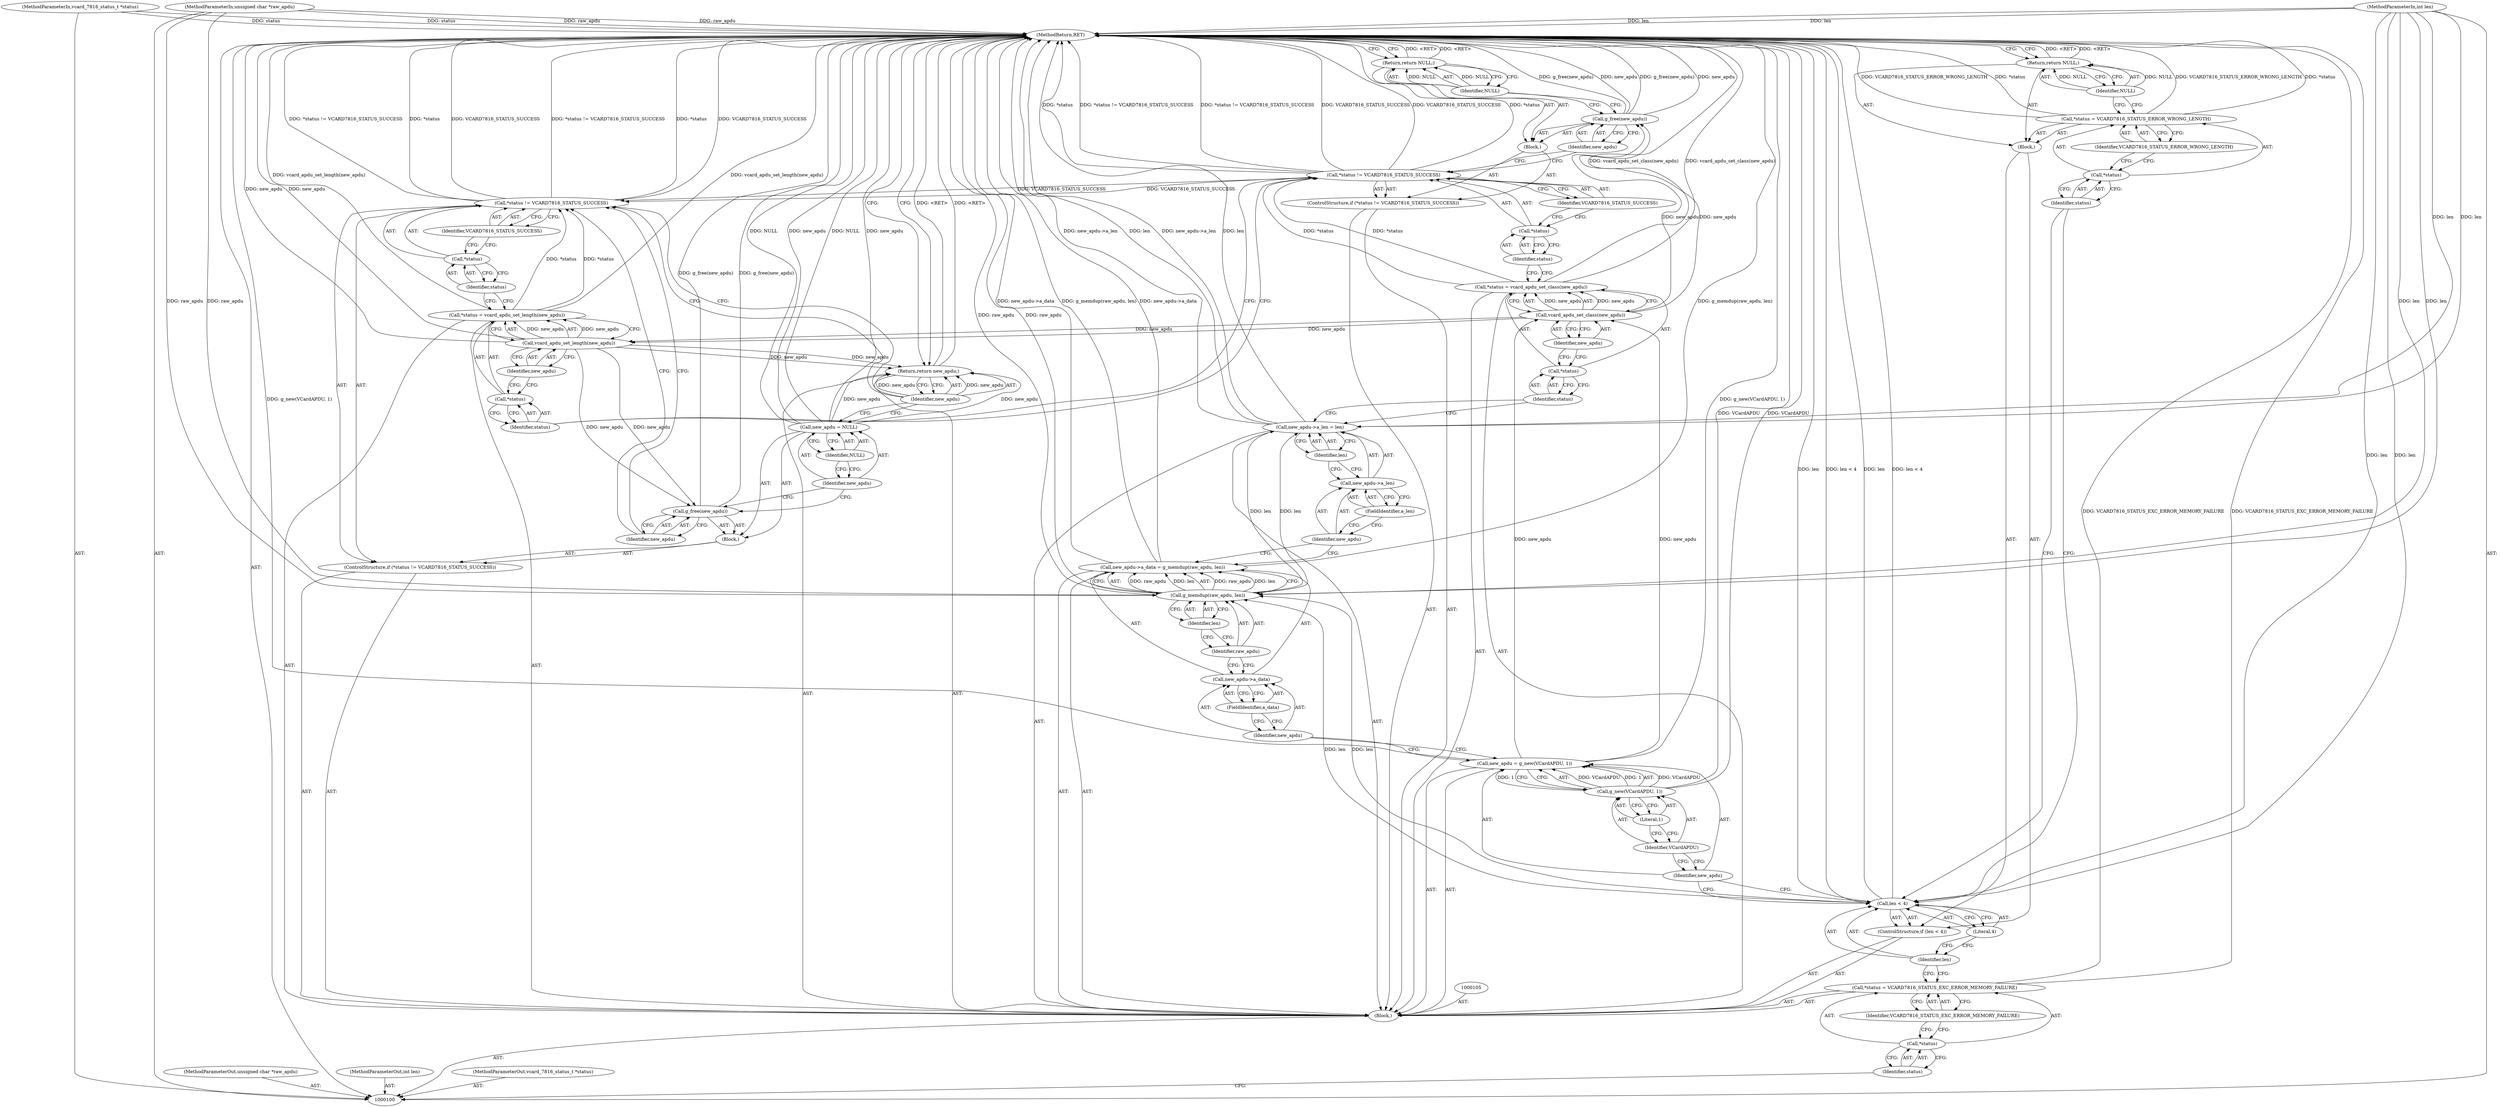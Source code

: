 digraph "1_spice_9113dc6a303604a2d9812ac70c17d076ef11886c" {
"1000171" [label="(MethodReturn,RET)"];
"1000101" [label="(MethodParameterIn,unsigned char *raw_apdu)"];
"1000225" [label="(MethodParameterOut,unsigned char *raw_apdu)"];
"1000102" [label="(MethodParameterIn,int len)"];
"1000226" [label="(MethodParameterOut,int len)"];
"1000103" [label="(MethodParameterIn,vcard_7816_status_t *status)"];
"1000227" [label="(MethodParameterOut,vcard_7816_status_t *status)"];
"1000123" [label="(Call,g_new(VCardAPDU, 1))"];
"1000124" [label="(Identifier,VCardAPDU)"];
"1000125" [label="(Literal,1)"];
"1000121" [label="(Call,new_apdu = g_new(VCardAPDU, 1))"];
"1000122" [label="(Identifier,new_apdu)"];
"1000129" [label="(FieldIdentifier,a_data)"];
"1000130" [label="(Call,g_memdup(raw_apdu, len))"];
"1000131" [label="(Identifier,raw_apdu)"];
"1000126" [label="(Call,new_apdu->a_data = g_memdup(raw_apdu, len))"];
"1000127" [label="(Call,new_apdu->a_data)"];
"1000128" [label="(Identifier,new_apdu)"];
"1000132" [label="(Identifier,len)"];
"1000136" [label="(FieldIdentifier,a_len)"];
"1000137" [label="(Identifier,len)"];
"1000133" [label="(Call,new_apdu->a_len = len)"];
"1000134" [label="(Call,new_apdu->a_len)"];
"1000135" [label="(Identifier,new_apdu)"];
"1000141" [label="(Call,vcard_apdu_set_class(new_apdu))"];
"1000142" [label="(Identifier,new_apdu)"];
"1000138" [label="(Call,*status = vcard_apdu_set_class(new_apdu))"];
"1000139" [label="(Call,*status)"];
"1000140" [label="(Identifier,status)"];
"1000146" [label="(Identifier,status)"];
"1000147" [label="(Identifier,VCARD7816_STATUS_SUCCESS)"];
"1000148" [label="(Block,)"];
"1000143" [label="(ControlStructure,if (*status != VCARD7816_STATUS_SUCCESS))"];
"1000144" [label="(Call,*status != VCARD7816_STATUS_SUCCESS)"];
"1000145" [label="(Call,*status)"];
"1000150" [label="(Identifier,new_apdu)"];
"1000149" [label="(Call,g_free(new_apdu))"];
"1000152" [label="(Identifier,NULL)"];
"1000151" [label="(Return,return NULL;)"];
"1000156" [label="(Call,vcard_apdu_set_length(new_apdu))"];
"1000157" [label="(Identifier,new_apdu)"];
"1000153" [label="(Call,*status = vcard_apdu_set_length(new_apdu))"];
"1000154" [label="(Call,*status)"];
"1000155" [label="(Identifier,status)"];
"1000104" [label="(Block,)"];
"1000161" [label="(Identifier,status)"];
"1000162" [label="(Identifier,VCARD7816_STATUS_SUCCESS)"];
"1000163" [label="(Block,)"];
"1000158" [label="(ControlStructure,if (*status != VCARD7816_STATUS_SUCCESS))"];
"1000159" [label="(Call,*status != VCARD7816_STATUS_SUCCESS)"];
"1000160" [label="(Call,*status)"];
"1000165" [label="(Identifier,new_apdu)"];
"1000164" [label="(Call,g_free(new_apdu))"];
"1000168" [label="(Identifier,NULL)"];
"1000166" [label="(Call,new_apdu = NULL)"];
"1000167" [label="(Identifier,new_apdu)"];
"1000170" [label="(Identifier,new_apdu)"];
"1000169" [label="(Return,return new_apdu;)"];
"1000109" [label="(Identifier,VCARD7816_STATUS_EXC_ERROR_MEMORY_FAILURE)"];
"1000106" [label="(Call,*status = VCARD7816_STATUS_EXC_ERROR_MEMORY_FAILURE)"];
"1000107" [label="(Call,*status)"];
"1000108" [label="(Identifier,status)"];
"1000113" [label="(Literal,4)"];
"1000114" [label="(Block,)"];
"1000110" [label="(ControlStructure,if (len < 4))"];
"1000111" [label="(Call,len < 4)"];
"1000112" [label="(Identifier,len)"];
"1000118" [label="(Identifier,VCARD7816_STATUS_ERROR_WRONG_LENGTH)"];
"1000115" [label="(Call,*status = VCARD7816_STATUS_ERROR_WRONG_LENGTH)"];
"1000116" [label="(Call,*status)"];
"1000117" [label="(Identifier,status)"];
"1000120" [label="(Identifier,NULL)"];
"1000119" [label="(Return,return NULL;)"];
"1000171" -> "1000100"  [label="AST: "];
"1000171" -> "1000119"  [label="CFG: "];
"1000171" -> "1000151"  [label="CFG: "];
"1000171" -> "1000169"  [label="CFG: "];
"1000169" -> "1000171"  [label="DDG: <RET>"];
"1000119" -> "1000171"  [label="DDG: <RET>"];
"1000151" -> "1000171"  [label="DDG: <RET>"];
"1000159" -> "1000171"  [label="DDG: *status != VCARD7816_STATUS_SUCCESS"];
"1000159" -> "1000171"  [label="DDG: *status"];
"1000159" -> "1000171"  [label="DDG: VCARD7816_STATUS_SUCCESS"];
"1000156" -> "1000171"  [label="DDG: new_apdu"];
"1000149" -> "1000171"  [label="DDG: g_free(new_apdu)"];
"1000149" -> "1000171"  [label="DDG: new_apdu"];
"1000115" -> "1000171"  [label="DDG: VCARD7816_STATUS_ERROR_WRONG_LENGTH"];
"1000115" -> "1000171"  [label="DDG: *status"];
"1000101" -> "1000171"  [label="DDG: raw_apdu"];
"1000144" -> "1000171"  [label="DDG: *status"];
"1000144" -> "1000171"  [label="DDG: *status != VCARD7816_STATUS_SUCCESS"];
"1000144" -> "1000171"  [label="DDG: VCARD7816_STATUS_SUCCESS"];
"1000166" -> "1000171"  [label="DDG: NULL"];
"1000166" -> "1000171"  [label="DDG: new_apdu"];
"1000126" -> "1000171"  [label="DDG: g_memdup(raw_apdu, len)"];
"1000126" -> "1000171"  [label="DDG: new_apdu->a_data"];
"1000164" -> "1000171"  [label="DDG: g_free(new_apdu)"];
"1000121" -> "1000171"  [label="DDG: g_new(VCardAPDU, 1)"];
"1000138" -> "1000171"  [label="DDG: vcard_apdu_set_class(new_apdu)"];
"1000103" -> "1000171"  [label="DDG: status"];
"1000133" -> "1000171"  [label="DDG: new_apdu->a_len"];
"1000133" -> "1000171"  [label="DDG: len"];
"1000102" -> "1000171"  [label="DDG: len"];
"1000111" -> "1000171"  [label="DDG: len"];
"1000111" -> "1000171"  [label="DDG: len < 4"];
"1000153" -> "1000171"  [label="DDG: vcard_apdu_set_length(new_apdu)"];
"1000106" -> "1000171"  [label="DDG: VCARD7816_STATUS_EXC_ERROR_MEMORY_FAILURE"];
"1000130" -> "1000171"  [label="DDG: raw_apdu"];
"1000123" -> "1000171"  [label="DDG: VCardAPDU"];
"1000101" -> "1000100"  [label="AST: "];
"1000101" -> "1000171"  [label="DDG: raw_apdu"];
"1000101" -> "1000130"  [label="DDG: raw_apdu"];
"1000225" -> "1000100"  [label="AST: "];
"1000102" -> "1000100"  [label="AST: "];
"1000102" -> "1000171"  [label="DDG: len"];
"1000102" -> "1000111"  [label="DDG: len"];
"1000102" -> "1000130"  [label="DDG: len"];
"1000102" -> "1000133"  [label="DDG: len"];
"1000226" -> "1000100"  [label="AST: "];
"1000103" -> "1000100"  [label="AST: "];
"1000103" -> "1000171"  [label="DDG: status"];
"1000227" -> "1000100"  [label="AST: "];
"1000123" -> "1000121"  [label="AST: "];
"1000123" -> "1000125"  [label="CFG: "];
"1000124" -> "1000123"  [label="AST: "];
"1000125" -> "1000123"  [label="AST: "];
"1000121" -> "1000123"  [label="CFG: "];
"1000123" -> "1000171"  [label="DDG: VCardAPDU"];
"1000123" -> "1000121"  [label="DDG: VCardAPDU"];
"1000123" -> "1000121"  [label="DDG: 1"];
"1000124" -> "1000123"  [label="AST: "];
"1000124" -> "1000122"  [label="CFG: "];
"1000125" -> "1000124"  [label="CFG: "];
"1000125" -> "1000123"  [label="AST: "];
"1000125" -> "1000124"  [label="CFG: "];
"1000123" -> "1000125"  [label="CFG: "];
"1000121" -> "1000104"  [label="AST: "];
"1000121" -> "1000123"  [label="CFG: "];
"1000122" -> "1000121"  [label="AST: "];
"1000123" -> "1000121"  [label="AST: "];
"1000128" -> "1000121"  [label="CFG: "];
"1000121" -> "1000171"  [label="DDG: g_new(VCardAPDU, 1)"];
"1000123" -> "1000121"  [label="DDG: VCardAPDU"];
"1000123" -> "1000121"  [label="DDG: 1"];
"1000121" -> "1000141"  [label="DDG: new_apdu"];
"1000122" -> "1000121"  [label="AST: "];
"1000122" -> "1000111"  [label="CFG: "];
"1000124" -> "1000122"  [label="CFG: "];
"1000129" -> "1000127"  [label="AST: "];
"1000129" -> "1000128"  [label="CFG: "];
"1000127" -> "1000129"  [label="CFG: "];
"1000130" -> "1000126"  [label="AST: "];
"1000130" -> "1000132"  [label="CFG: "];
"1000131" -> "1000130"  [label="AST: "];
"1000132" -> "1000130"  [label="AST: "];
"1000126" -> "1000130"  [label="CFG: "];
"1000130" -> "1000171"  [label="DDG: raw_apdu"];
"1000130" -> "1000126"  [label="DDG: raw_apdu"];
"1000130" -> "1000126"  [label="DDG: len"];
"1000101" -> "1000130"  [label="DDG: raw_apdu"];
"1000111" -> "1000130"  [label="DDG: len"];
"1000102" -> "1000130"  [label="DDG: len"];
"1000130" -> "1000133"  [label="DDG: len"];
"1000131" -> "1000130"  [label="AST: "];
"1000131" -> "1000127"  [label="CFG: "];
"1000132" -> "1000131"  [label="CFG: "];
"1000126" -> "1000104"  [label="AST: "];
"1000126" -> "1000130"  [label="CFG: "];
"1000127" -> "1000126"  [label="AST: "];
"1000130" -> "1000126"  [label="AST: "];
"1000135" -> "1000126"  [label="CFG: "];
"1000126" -> "1000171"  [label="DDG: g_memdup(raw_apdu, len)"];
"1000126" -> "1000171"  [label="DDG: new_apdu->a_data"];
"1000130" -> "1000126"  [label="DDG: raw_apdu"];
"1000130" -> "1000126"  [label="DDG: len"];
"1000127" -> "1000126"  [label="AST: "];
"1000127" -> "1000129"  [label="CFG: "];
"1000128" -> "1000127"  [label="AST: "];
"1000129" -> "1000127"  [label="AST: "];
"1000131" -> "1000127"  [label="CFG: "];
"1000128" -> "1000127"  [label="AST: "];
"1000128" -> "1000121"  [label="CFG: "];
"1000129" -> "1000128"  [label="CFG: "];
"1000132" -> "1000130"  [label="AST: "];
"1000132" -> "1000131"  [label="CFG: "];
"1000130" -> "1000132"  [label="CFG: "];
"1000136" -> "1000134"  [label="AST: "];
"1000136" -> "1000135"  [label="CFG: "];
"1000134" -> "1000136"  [label="CFG: "];
"1000137" -> "1000133"  [label="AST: "];
"1000137" -> "1000134"  [label="CFG: "];
"1000133" -> "1000137"  [label="CFG: "];
"1000133" -> "1000104"  [label="AST: "];
"1000133" -> "1000137"  [label="CFG: "];
"1000134" -> "1000133"  [label="AST: "];
"1000137" -> "1000133"  [label="AST: "];
"1000140" -> "1000133"  [label="CFG: "];
"1000133" -> "1000171"  [label="DDG: new_apdu->a_len"];
"1000133" -> "1000171"  [label="DDG: len"];
"1000130" -> "1000133"  [label="DDG: len"];
"1000102" -> "1000133"  [label="DDG: len"];
"1000134" -> "1000133"  [label="AST: "];
"1000134" -> "1000136"  [label="CFG: "];
"1000135" -> "1000134"  [label="AST: "];
"1000136" -> "1000134"  [label="AST: "];
"1000137" -> "1000134"  [label="CFG: "];
"1000135" -> "1000134"  [label="AST: "];
"1000135" -> "1000126"  [label="CFG: "];
"1000136" -> "1000135"  [label="CFG: "];
"1000141" -> "1000138"  [label="AST: "];
"1000141" -> "1000142"  [label="CFG: "];
"1000142" -> "1000141"  [label="AST: "];
"1000138" -> "1000141"  [label="CFG: "];
"1000141" -> "1000138"  [label="DDG: new_apdu"];
"1000121" -> "1000141"  [label="DDG: new_apdu"];
"1000141" -> "1000149"  [label="DDG: new_apdu"];
"1000141" -> "1000156"  [label="DDG: new_apdu"];
"1000142" -> "1000141"  [label="AST: "];
"1000142" -> "1000139"  [label="CFG: "];
"1000141" -> "1000142"  [label="CFG: "];
"1000138" -> "1000104"  [label="AST: "];
"1000138" -> "1000141"  [label="CFG: "];
"1000139" -> "1000138"  [label="AST: "];
"1000141" -> "1000138"  [label="AST: "];
"1000146" -> "1000138"  [label="CFG: "];
"1000138" -> "1000171"  [label="DDG: vcard_apdu_set_class(new_apdu)"];
"1000141" -> "1000138"  [label="DDG: new_apdu"];
"1000138" -> "1000144"  [label="DDG: *status"];
"1000139" -> "1000138"  [label="AST: "];
"1000139" -> "1000140"  [label="CFG: "];
"1000140" -> "1000139"  [label="AST: "];
"1000142" -> "1000139"  [label="CFG: "];
"1000140" -> "1000139"  [label="AST: "];
"1000140" -> "1000133"  [label="CFG: "];
"1000139" -> "1000140"  [label="CFG: "];
"1000146" -> "1000145"  [label="AST: "];
"1000146" -> "1000138"  [label="CFG: "];
"1000145" -> "1000146"  [label="CFG: "];
"1000147" -> "1000144"  [label="AST: "];
"1000147" -> "1000145"  [label="CFG: "];
"1000144" -> "1000147"  [label="CFG: "];
"1000148" -> "1000143"  [label="AST: "];
"1000149" -> "1000148"  [label="AST: "];
"1000151" -> "1000148"  [label="AST: "];
"1000143" -> "1000104"  [label="AST: "];
"1000144" -> "1000143"  [label="AST: "];
"1000148" -> "1000143"  [label="AST: "];
"1000144" -> "1000143"  [label="AST: "];
"1000144" -> "1000147"  [label="CFG: "];
"1000145" -> "1000144"  [label="AST: "];
"1000147" -> "1000144"  [label="AST: "];
"1000150" -> "1000144"  [label="CFG: "];
"1000155" -> "1000144"  [label="CFG: "];
"1000144" -> "1000171"  [label="DDG: *status"];
"1000144" -> "1000171"  [label="DDG: *status != VCARD7816_STATUS_SUCCESS"];
"1000144" -> "1000171"  [label="DDG: VCARD7816_STATUS_SUCCESS"];
"1000138" -> "1000144"  [label="DDG: *status"];
"1000144" -> "1000159"  [label="DDG: VCARD7816_STATUS_SUCCESS"];
"1000145" -> "1000144"  [label="AST: "];
"1000145" -> "1000146"  [label="CFG: "];
"1000146" -> "1000145"  [label="AST: "];
"1000147" -> "1000145"  [label="CFG: "];
"1000150" -> "1000149"  [label="AST: "];
"1000150" -> "1000144"  [label="CFG: "];
"1000149" -> "1000150"  [label="CFG: "];
"1000149" -> "1000148"  [label="AST: "];
"1000149" -> "1000150"  [label="CFG: "];
"1000150" -> "1000149"  [label="AST: "];
"1000152" -> "1000149"  [label="CFG: "];
"1000149" -> "1000171"  [label="DDG: g_free(new_apdu)"];
"1000149" -> "1000171"  [label="DDG: new_apdu"];
"1000141" -> "1000149"  [label="DDG: new_apdu"];
"1000152" -> "1000151"  [label="AST: "];
"1000152" -> "1000149"  [label="CFG: "];
"1000151" -> "1000152"  [label="CFG: "];
"1000152" -> "1000151"  [label="DDG: NULL"];
"1000151" -> "1000148"  [label="AST: "];
"1000151" -> "1000152"  [label="CFG: "];
"1000152" -> "1000151"  [label="AST: "];
"1000171" -> "1000151"  [label="CFG: "];
"1000151" -> "1000171"  [label="DDG: <RET>"];
"1000152" -> "1000151"  [label="DDG: NULL"];
"1000156" -> "1000153"  [label="AST: "];
"1000156" -> "1000157"  [label="CFG: "];
"1000157" -> "1000156"  [label="AST: "];
"1000153" -> "1000156"  [label="CFG: "];
"1000156" -> "1000171"  [label="DDG: new_apdu"];
"1000156" -> "1000153"  [label="DDG: new_apdu"];
"1000141" -> "1000156"  [label="DDG: new_apdu"];
"1000156" -> "1000164"  [label="DDG: new_apdu"];
"1000156" -> "1000169"  [label="DDG: new_apdu"];
"1000157" -> "1000156"  [label="AST: "];
"1000157" -> "1000154"  [label="CFG: "];
"1000156" -> "1000157"  [label="CFG: "];
"1000153" -> "1000104"  [label="AST: "];
"1000153" -> "1000156"  [label="CFG: "];
"1000154" -> "1000153"  [label="AST: "];
"1000156" -> "1000153"  [label="AST: "];
"1000161" -> "1000153"  [label="CFG: "];
"1000153" -> "1000171"  [label="DDG: vcard_apdu_set_length(new_apdu)"];
"1000156" -> "1000153"  [label="DDG: new_apdu"];
"1000153" -> "1000159"  [label="DDG: *status"];
"1000154" -> "1000153"  [label="AST: "];
"1000154" -> "1000155"  [label="CFG: "];
"1000155" -> "1000154"  [label="AST: "];
"1000157" -> "1000154"  [label="CFG: "];
"1000155" -> "1000154"  [label="AST: "];
"1000155" -> "1000144"  [label="CFG: "];
"1000154" -> "1000155"  [label="CFG: "];
"1000104" -> "1000100"  [label="AST: "];
"1000105" -> "1000104"  [label="AST: "];
"1000106" -> "1000104"  [label="AST: "];
"1000110" -> "1000104"  [label="AST: "];
"1000121" -> "1000104"  [label="AST: "];
"1000126" -> "1000104"  [label="AST: "];
"1000133" -> "1000104"  [label="AST: "];
"1000138" -> "1000104"  [label="AST: "];
"1000143" -> "1000104"  [label="AST: "];
"1000153" -> "1000104"  [label="AST: "];
"1000158" -> "1000104"  [label="AST: "];
"1000169" -> "1000104"  [label="AST: "];
"1000161" -> "1000160"  [label="AST: "];
"1000161" -> "1000153"  [label="CFG: "];
"1000160" -> "1000161"  [label="CFG: "];
"1000162" -> "1000159"  [label="AST: "];
"1000162" -> "1000160"  [label="CFG: "];
"1000159" -> "1000162"  [label="CFG: "];
"1000163" -> "1000158"  [label="AST: "];
"1000164" -> "1000163"  [label="AST: "];
"1000166" -> "1000163"  [label="AST: "];
"1000158" -> "1000104"  [label="AST: "];
"1000159" -> "1000158"  [label="AST: "];
"1000163" -> "1000158"  [label="AST: "];
"1000159" -> "1000158"  [label="AST: "];
"1000159" -> "1000162"  [label="CFG: "];
"1000160" -> "1000159"  [label="AST: "];
"1000162" -> "1000159"  [label="AST: "];
"1000165" -> "1000159"  [label="CFG: "];
"1000170" -> "1000159"  [label="CFG: "];
"1000159" -> "1000171"  [label="DDG: *status != VCARD7816_STATUS_SUCCESS"];
"1000159" -> "1000171"  [label="DDG: *status"];
"1000159" -> "1000171"  [label="DDG: VCARD7816_STATUS_SUCCESS"];
"1000153" -> "1000159"  [label="DDG: *status"];
"1000144" -> "1000159"  [label="DDG: VCARD7816_STATUS_SUCCESS"];
"1000160" -> "1000159"  [label="AST: "];
"1000160" -> "1000161"  [label="CFG: "];
"1000161" -> "1000160"  [label="AST: "];
"1000162" -> "1000160"  [label="CFG: "];
"1000165" -> "1000164"  [label="AST: "];
"1000165" -> "1000159"  [label="CFG: "];
"1000164" -> "1000165"  [label="CFG: "];
"1000164" -> "1000163"  [label="AST: "];
"1000164" -> "1000165"  [label="CFG: "];
"1000165" -> "1000164"  [label="AST: "];
"1000167" -> "1000164"  [label="CFG: "];
"1000164" -> "1000171"  [label="DDG: g_free(new_apdu)"];
"1000156" -> "1000164"  [label="DDG: new_apdu"];
"1000168" -> "1000166"  [label="AST: "];
"1000168" -> "1000167"  [label="CFG: "];
"1000166" -> "1000168"  [label="CFG: "];
"1000166" -> "1000163"  [label="AST: "];
"1000166" -> "1000168"  [label="CFG: "];
"1000167" -> "1000166"  [label="AST: "];
"1000168" -> "1000166"  [label="AST: "];
"1000170" -> "1000166"  [label="CFG: "];
"1000166" -> "1000171"  [label="DDG: NULL"];
"1000166" -> "1000171"  [label="DDG: new_apdu"];
"1000166" -> "1000169"  [label="DDG: new_apdu"];
"1000167" -> "1000166"  [label="AST: "];
"1000167" -> "1000164"  [label="CFG: "];
"1000168" -> "1000167"  [label="CFG: "];
"1000170" -> "1000169"  [label="AST: "];
"1000170" -> "1000166"  [label="CFG: "];
"1000170" -> "1000159"  [label="CFG: "];
"1000169" -> "1000170"  [label="CFG: "];
"1000170" -> "1000169"  [label="DDG: new_apdu"];
"1000169" -> "1000104"  [label="AST: "];
"1000169" -> "1000170"  [label="CFG: "];
"1000170" -> "1000169"  [label="AST: "];
"1000171" -> "1000169"  [label="CFG: "];
"1000169" -> "1000171"  [label="DDG: <RET>"];
"1000170" -> "1000169"  [label="DDG: new_apdu"];
"1000156" -> "1000169"  [label="DDG: new_apdu"];
"1000166" -> "1000169"  [label="DDG: new_apdu"];
"1000109" -> "1000106"  [label="AST: "];
"1000109" -> "1000107"  [label="CFG: "];
"1000106" -> "1000109"  [label="CFG: "];
"1000106" -> "1000104"  [label="AST: "];
"1000106" -> "1000109"  [label="CFG: "];
"1000107" -> "1000106"  [label="AST: "];
"1000109" -> "1000106"  [label="AST: "];
"1000112" -> "1000106"  [label="CFG: "];
"1000106" -> "1000171"  [label="DDG: VCARD7816_STATUS_EXC_ERROR_MEMORY_FAILURE"];
"1000107" -> "1000106"  [label="AST: "];
"1000107" -> "1000108"  [label="CFG: "];
"1000108" -> "1000107"  [label="AST: "];
"1000109" -> "1000107"  [label="CFG: "];
"1000108" -> "1000107"  [label="AST: "];
"1000108" -> "1000100"  [label="CFG: "];
"1000107" -> "1000108"  [label="CFG: "];
"1000113" -> "1000111"  [label="AST: "];
"1000113" -> "1000112"  [label="CFG: "];
"1000111" -> "1000113"  [label="CFG: "];
"1000114" -> "1000110"  [label="AST: "];
"1000115" -> "1000114"  [label="AST: "];
"1000119" -> "1000114"  [label="AST: "];
"1000110" -> "1000104"  [label="AST: "];
"1000111" -> "1000110"  [label="AST: "];
"1000114" -> "1000110"  [label="AST: "];
"1000111" -> "1000110"  [label="AST: "];
"1000111" -> "1000113"  [label="CFG: "];
"1000112" -> "1000111"  [label="AST: "];
"1000113" -> "1000111"  [label="AST: "];
"1000117" -> "1000111"  [label="CFG: "];
"1000122" -> "1000111"  [label="CFG: "];
"1000111" -> "1000171"  [label="DDG: len"];
"1000111" -> "1000171"  [label="DDG: len < 4"];
"1000102" -> "1000111"  [label="DDG: len"];
"1000111" -> "1000130"  [label="DDG: len"];
"1000112" -> "1000111"  [label="AST: "];
"1000112" -> "1000106"  [label="CFG: "];
"1000113" -> "1000112"  [label="CFG: "];
"1000118" -> "1000115"  [label="AST: "];
"1000118" -> "1000116"  [label="CFG: "];
"1000115" -> "1000118"  [label="CFG: "];
"1000115" -> "1000114"  [label="AST: "];
"1000115" -> "1000118"  [label="CFG: "];
"1000116" -> "1000115"  [label="AST: "];
"1000118" -> "1000115"  [label="AST: "];
"1000120" -> "1000115"  [label="CFG: "];
"1000115" -> "1000171"  [label="DDG: VCARD7816_STATUS_ERROR_WRONG_LENGTH"];
"1000115" -> "1000171"  [label="DDG: *status"];
"1000116" -> "1000115"  [label="AST: "];
"1000116" -> "1000117"  [label="CFG: "];
"1000117" -> "1000116"  [label="AST: "];
"1000118" -> "1000116"  [label="CFG: "];
"1000117" -> "1000116"  [label="AST: "];
"1000117" -> "1000111"  [label="CFG: "];
"1000116" -> "1000117"  [label="CFG: "];
"1000120" -> "1000119"  [label="AST: "];
"1000120" -> "1000115"  [label="CFG: "];
"1000119" -> "1000120"  [label="CFG: "];
"1000120" -> "1000119"  [label="DDG: NULL"];
"1000119" -> "1000114"  [label="AST: "];
"1000119" -> "1000120"  [label="CFG: "];
"1000120" -> "1000119"  [label="AST: "];
"1000171" -> "1000119"  [label="CFG: "];
"1000119" -> "1000171"  [label="DDG: <RET>"];
"1000120" -> "1000119"  [label="DDG: NULL"];
}
